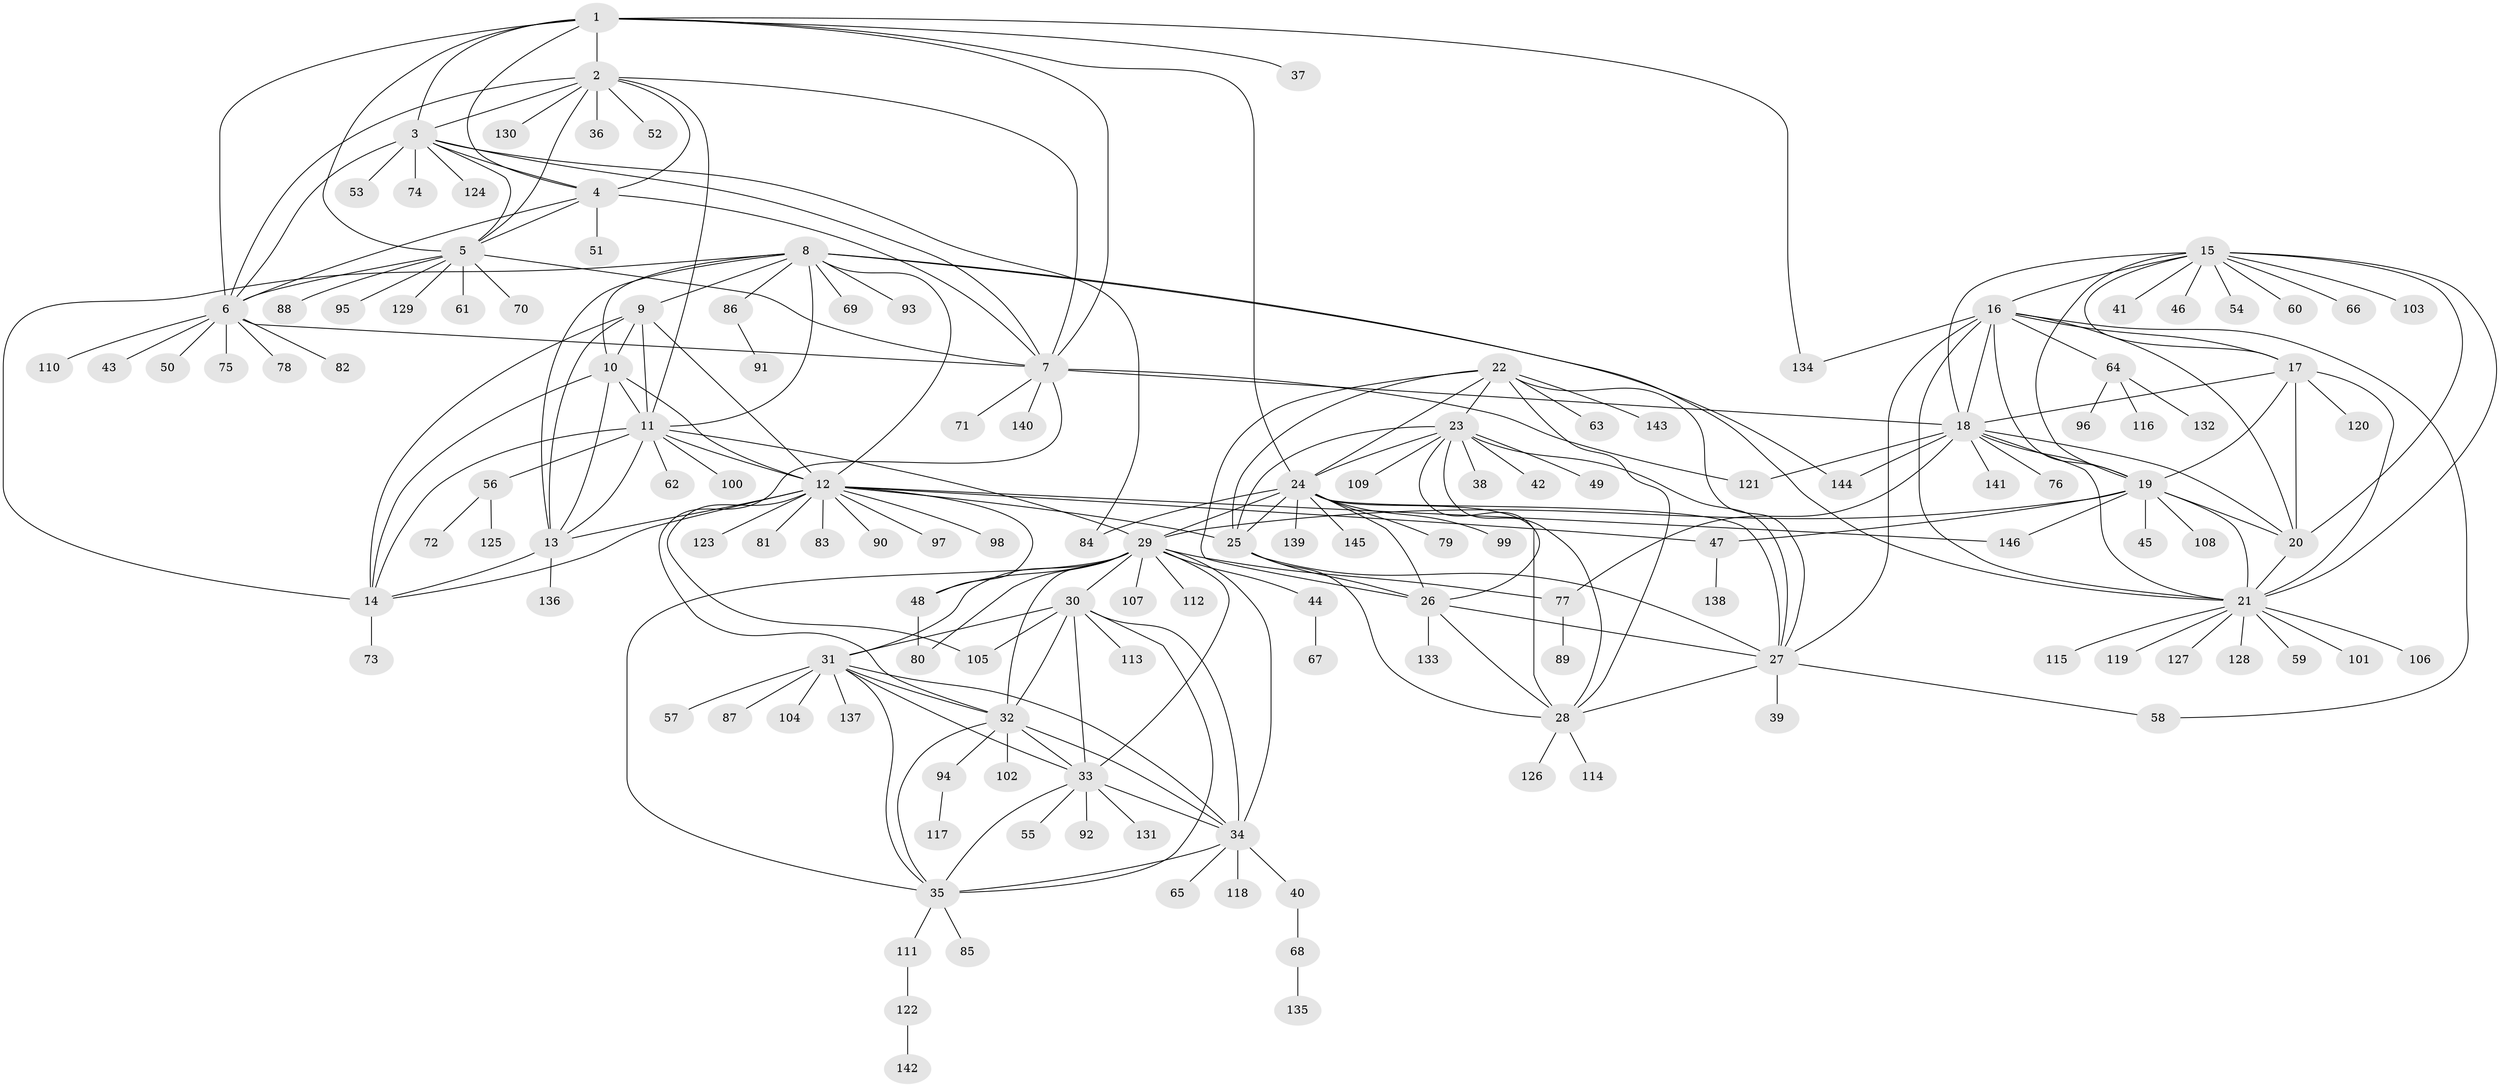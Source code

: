 // Generated by graph-tools (version 1.1) at 2025/50/03/09/25 03:50:41]
// undirected, 146 vertices, 237 edges
graph export_dot {
graph [start="1"]
  node [color=gray90,style=filled];
  1;
  2;
  3;
  4;
  5;
  6;
  7;
  8;
  9;
  10;
  11;
  12;
  13;
  14;
  15;
  16;
  17;
  18;
  19;
  20;
  21;
  22;
  23;
  24;
  25;
  26;
  27;
  28;
  29;
  30;
  31;
  32;
  33;
  34;
  35;
  36;
  37;
  38;
  39;
  40;
  41;
  42;
  43;
  44;
  45;
  46;
  47;
  48;
  49;
  50;
  51;
  52;
  53;
  54;
  55;
  56;
  57;
  58;
  59;
  60;
  61;
  62;
  63;
  64;
  65;
  66;
  67;
  68;
  69;
  70;
  71;
  72;
  73;
  74;
  75;
  76;
  77;
  78;
  79;
  80;
  81;
  82;
  83;
  84;
  85;
  86;
  87;
  88;
  89;
  90;
  91;
  92;
  93;
  94;
  95;
  96;
  97;
  98;
  99;
  100;
  101;
  102;
  103;
  104;
  105;
  106;
  107;
  108;
  109;
  110;
  111;
  112;
  113;
  114;
  115;
  116;
  117;
  118;
  119;
  120;
  121;
  122;
  123;
  124;
  125;
  126;
  127;
  128;
  129;
  130;
  131;
  132;
  133;
  134;
  135;
  136;
  137;
  138;
  139;
  140;
  141;
  142;
  143;
  144;
  145;
  146;
  1 -- 2;
  1 -- 3;
  1 -- 4;
  1 -- 5;
  1 -- 6;
  1 -- 7;
  1 -- 24;
  1 -- 37;
  1 -- 134;
  2 -- 3;
  2 -- 4;
  2 -- 5;
  2 -- 6;
  2 -- 7;
  2 -- 11;
  2 -- 36;
  2 -- 52;
  2 -- 130;
  3 -- 4;
  3 -- 5;
  3 -- 6;
  3 -- 7;
  3 -- 53;
  3 -- 74;
  3 -- 84;
  3 -- 124;
  4 -- 5;
  4 -- 6;
  4 -- 7;
  4 -- 51;
  5 -- 6;
  5 -- 7;
  5 -- 61;
  5 -- 70;
  5 -- 88;
  5 -- 95;
  5 -- 129;
  6 -- 7;
  6 -- 43;
  6 -- 50;
  6 -- 75;
  6 -- 78;
  6 -- 82;
  6 -- 110;
  7 -- 18;
  7 -- 32;
  7 -- 71;
  7 -- 121;
  7 -- 140;
  8 -- 9;
  8 -- 10;
  8 -- 11;
  8 -- 12;
  8 -- 13;
  8 -- 14;
  8 -- 21;
  8 -- 69;
  8 -- 86;
  8 -- 93;
  8 -- 144;
  9 -- 10;
  9 -- 11;
  9 -- 12;
  9 -- 13;
  9 -- 14;
  10 -- 11;
  10 -- 12;
  10 -- 13;
  10 -- 14;
  11 -- 12;
  11 -- 13;
  11 -- 14;
  11 -- 29;
  11 -- 56;
  11 -- 62;
  11 -- 100;
  12 -- 13;
  12 -- 14;
  12 -- 25;
  12 -- 47;
  12 -- 48;
  12 -- 81;
  12 -- 83;
  12 -- 90;
  12 -- 97;
  12 -- 98;
  12 -- 105;
  12 -- 123;
  12 -- 146;
  13 -- 14;
  13 -- 136;
  14 -- 73;
  15 -- 16;
  15 -- 17;
  15 -- 18;
  15 -- 19;
  15 -- 20;
  15 -- 21;
  15 -- 41;
  15 -- 46;
  15 -- 54;
  15 -- 60;
  15 -- 66;
  15 -- 103;
  16 -- 17;
  16 -- 18;
  16 -- 19;
  16 -- 20;
  16 -- 21;
  16 -- 27;
  16 -- 58;
  16 -- 64;
  16 -- 134;
  17 -- 18;
  17 -- 19;
  17 -- 20;
  17 -- 21;
  17 -- 120;
  18 -- 19;
  18 -- 20;
  18 -- 21;
  18 -- 76;
  18 -- 77;
  18 -- 121;
  18 -- 141;
  18 -- 144;
  19 -- 20;
  19 -- 21;
  19 -- 29;
  19 -- 45;
  19 -- 47;
  19 -- 108;
  19 -- 146;
  20 -- 21;
  21 -- 59;
  21 -- 101;
  21 -- 106;
  21 -- 115;
  21 -- 119;
  21 -- 127;
  21 -- 128;
  22 -- 23;
  22 -- 24;
  22 -- 25;
  22 -- 26;
  22 -- 27;
  22 -- 28;
  22 -- 63;
  22 -- 143;
  23 -- 24;
  23 -- 25;
  23 -- 26;
  23 -- 27;
  23 -- 28;
  23 -- 38;
  23 -- 42;
  23 -- 49;
  23 -- 109;
  24 -- 25;
  24 -- 26;
  24 -- 27;
  24 -- 28;
  24 -- 29;
  24 -- 79;
  24 -- 84;
  24 -- 99;
  24 -- 139;
  24 -- 145;
  25 -- 26;
  25 -- 27;
  25 -- 28;
  26 -- 27;
  26 -- 28;
  26 -- 133;
  27 -- 28;
  27 -- 39;
  27 -- 58;
  28 -- 114;
  28 -- 126;
  29 -- 30;
  29 -- 31;
  29 -- 32;
  29 -- 33;
  29 -- 34;
  29 -- 35;
  29 -- 44;
  29 -- 48;
  29 -- 77;
  29 -- 80;
  29 -- 107;
  29 -- 112;
  30 -- 31;
  30 -- 32;
  30 -- 33;
  30 -- 34;
  30 -- 35;
  30 -- 105;
  30 -- 113;
  31 -- 32;
  31 -- 33;
  31 -- 34;
  31 -- 35;
  31 -- 57;
  31 -- 87;
  31 -- 104;
  31 -- 137;
  32 -- 33;
  32 -- 34;
  32 -- 35;
  32 -- 94;
  32 -- 102;
  33 -- 34;
  33 -- 35;
  33 -- 55;
  33 -- 92;
  33 -- 131;
  34 -- 35;
  34 -- 40;
  34 -- 65;
  34 -- 118;
  35 -- 85;
  35 -- 111;
  40 -- 68;
  44 -- 67;
  47 -- 138;
  48 -- 80;
  56 -- 72;
  56 -- 125;
  64 -- 96;
  64 -- 116;
  64 -- 132;
  68 -- 135;
  77 -- 89;
  86 -- 91;
  94 -- 117;
  111 -- 122;
  122 -- 142;
}
